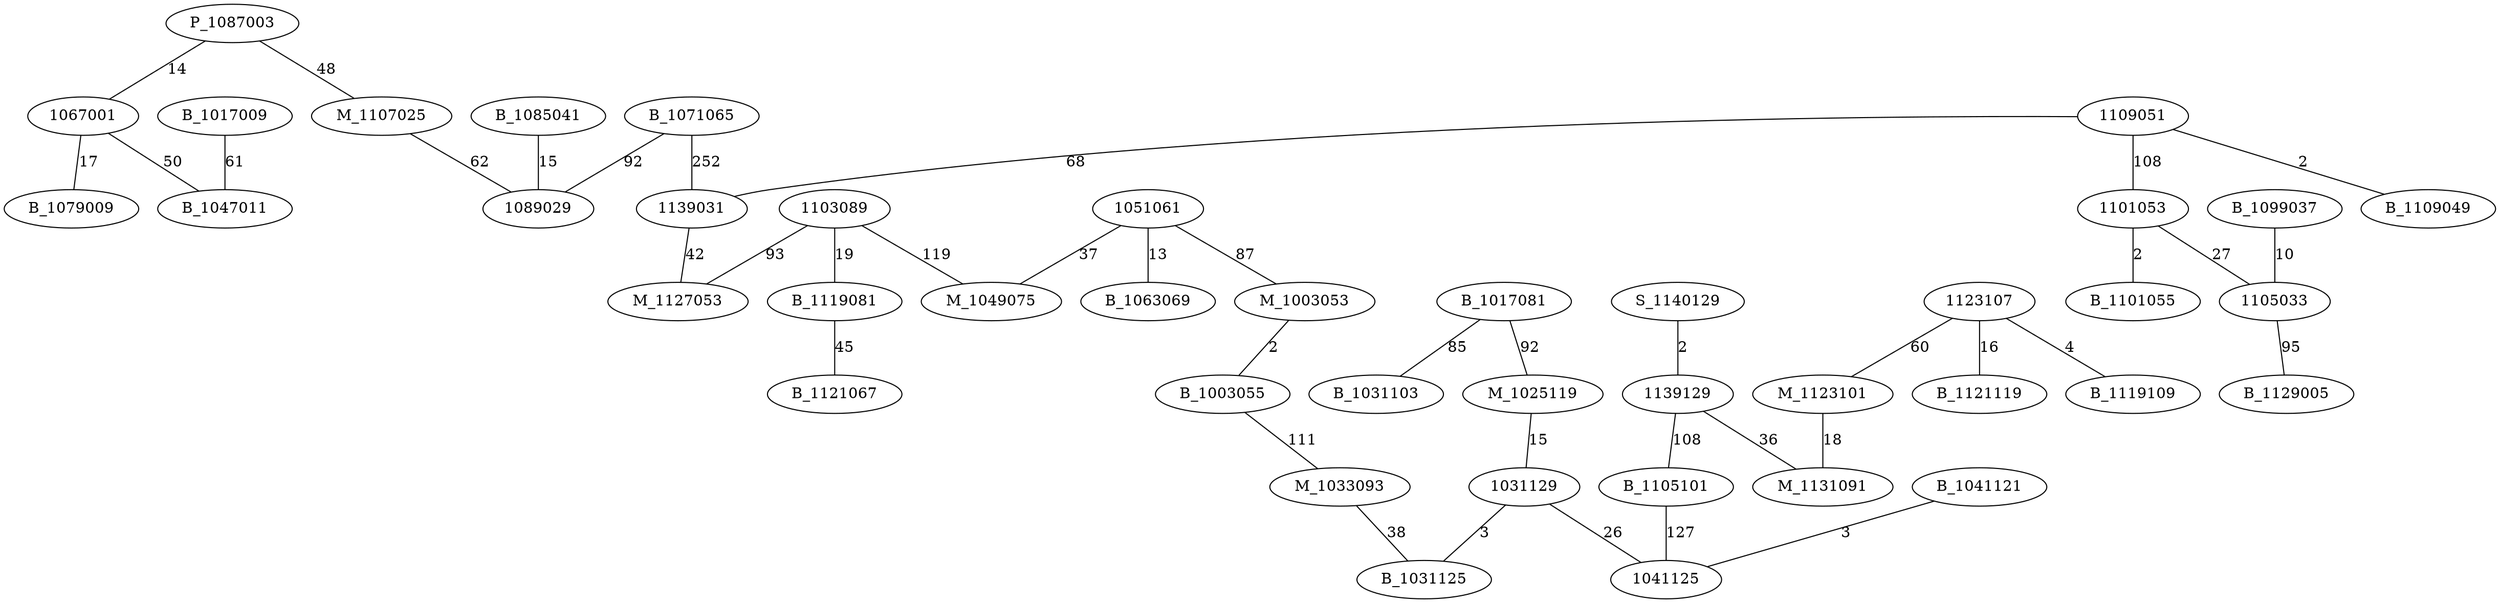 graph chemin {

	P_1087003 -- 1067001 [label=14]
	P_1087003 -- M_1107025 [label=48]
	1103089 -- B_1119081 [label=19]
	1103089 -- M_1049075 [label=119]
	1103089 -- M_1127053 [label=93]
	B_1071065 -- 1139031 [label=252]
	B_1071065 -- 1089029 [label=92]
	1067001 -- B_1047011 [label=50]
	1067001 -- B_1079009 [label=17]
	1051061 -- B_1063069 [label=13]
	1051061 -- M_1049075 [label=37]
	1051061 -- M_1003053 [label=87]
	S_1140129 -- 1139129 [label=2]
	1109051 -- 1139031 [label=68]
	1109051 -- 1101053 [label=108]
	1109051 -- B_1109049 [label=2]
	B_1017081 -- M_1025119 [label=92]
	B_1017081 -- B_1031103 [label=85]
	B_1017009 -- B_1047011 [label=61]
	1123107 -- B_1121119 [label=16]
	1123107 -- B_1119109 [label=4]
	1123107 -- M_1123101 [label=60]
	1139129 -- M_1131091 [label=36]
	1139129 -- B_1105101 [label=108]
	M_1123101 -- M_1131091 [label=18]
	B_1119081 -- B_1121067 [label=45]
	1139031 -- M_1127053 [label=42]
	B_1085041 -- 1089029 [label=15]
	B_1105101 -- 1041125 [label=127]
	M_1025119 -- 1031129 [label=15]
	M_1003053 -- B_1003055 [label=2]
	B_1003055 -- M_1033093 [label=111]
	1101053 -- 1105033 [label=27]
	1101053 -- B_1101055 [label=2]
	M_1107025 -- 1089029 [label=62]
	M_1033093 -- B_1031125 [label=38]
	B_1099037 -- 1105033 [label=10]
	1105033 -- B_1129005 [label=95]
	1031129 -- B_1031125 [label=3]
	1031129 -- 1041125 [label=26]
	B_1041121 -- 1041125 [label=3]

}
